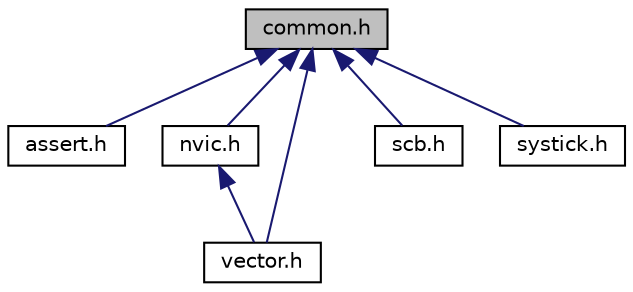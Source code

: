 digraph "common.h"
{
  edge [fontname="Helvetica",fontsize="10",labelfontname="Helvetica",labelfontsize="10"];
  node [fontname="Helvetica",fontsize="10",shape=record];
  Node1 [label="common.h",height=0.2,width=0.4,color="black", fillcolor="grey75", style="filled" fontcolor="black"];
  Node1 -> Node2 [dir="back",color="midnightblue",fontsize="10",style="solid",fontname="Helvetica"];
  Node2 [label="assert.h",height=0.2,width=0.4,color="black", fillcolor="white", style="filled",URL="$assert_8h.html"];
  Node1 -> Node3 [dir="back",color="midnightblue",fontsize="10",style="solid",fontname="Helvetica"];
  Node3 [label="nvic.h",height=0.2,width=0.4,color="black", fillcolor="white", style="filled",URL="$nvic_8h.html"];
  Node3 -> Node4 [dir="back",color="midnightblue",fontsize="10",style="solid",fontname="Helvetica"];
  Node4 [label="vector.h",height=0.2,width=0.4,color="black", fillcolor="white", style="filled",URL="$vector_8h.html",tooltip="Definitions for handling vector tables."];
  Node1 -> Node5 [dir="back",color="midnightblue",fontsize="10",style="solid",fontname="Helvetica"];
  Node5 [label="scb.h",height=0.2,width=0.4,color="black", fillcolor="white", style="filled",URL="$scb_8h.html"];
  Node1 -> Node6 [dir="back",color="midnightblue",fontsize="10",style="solid",fontname="Helvetica"];
  Node6 [label="systick.h",height=0.2,width=0.4,color="black", fillcolor="white", style="filled",URL="$systick_8h.html"];
  Node1 -> Node4 [dir="back",color="midnightblue",fontsize="10",style="solid",fontname="Helvetica"];
}
